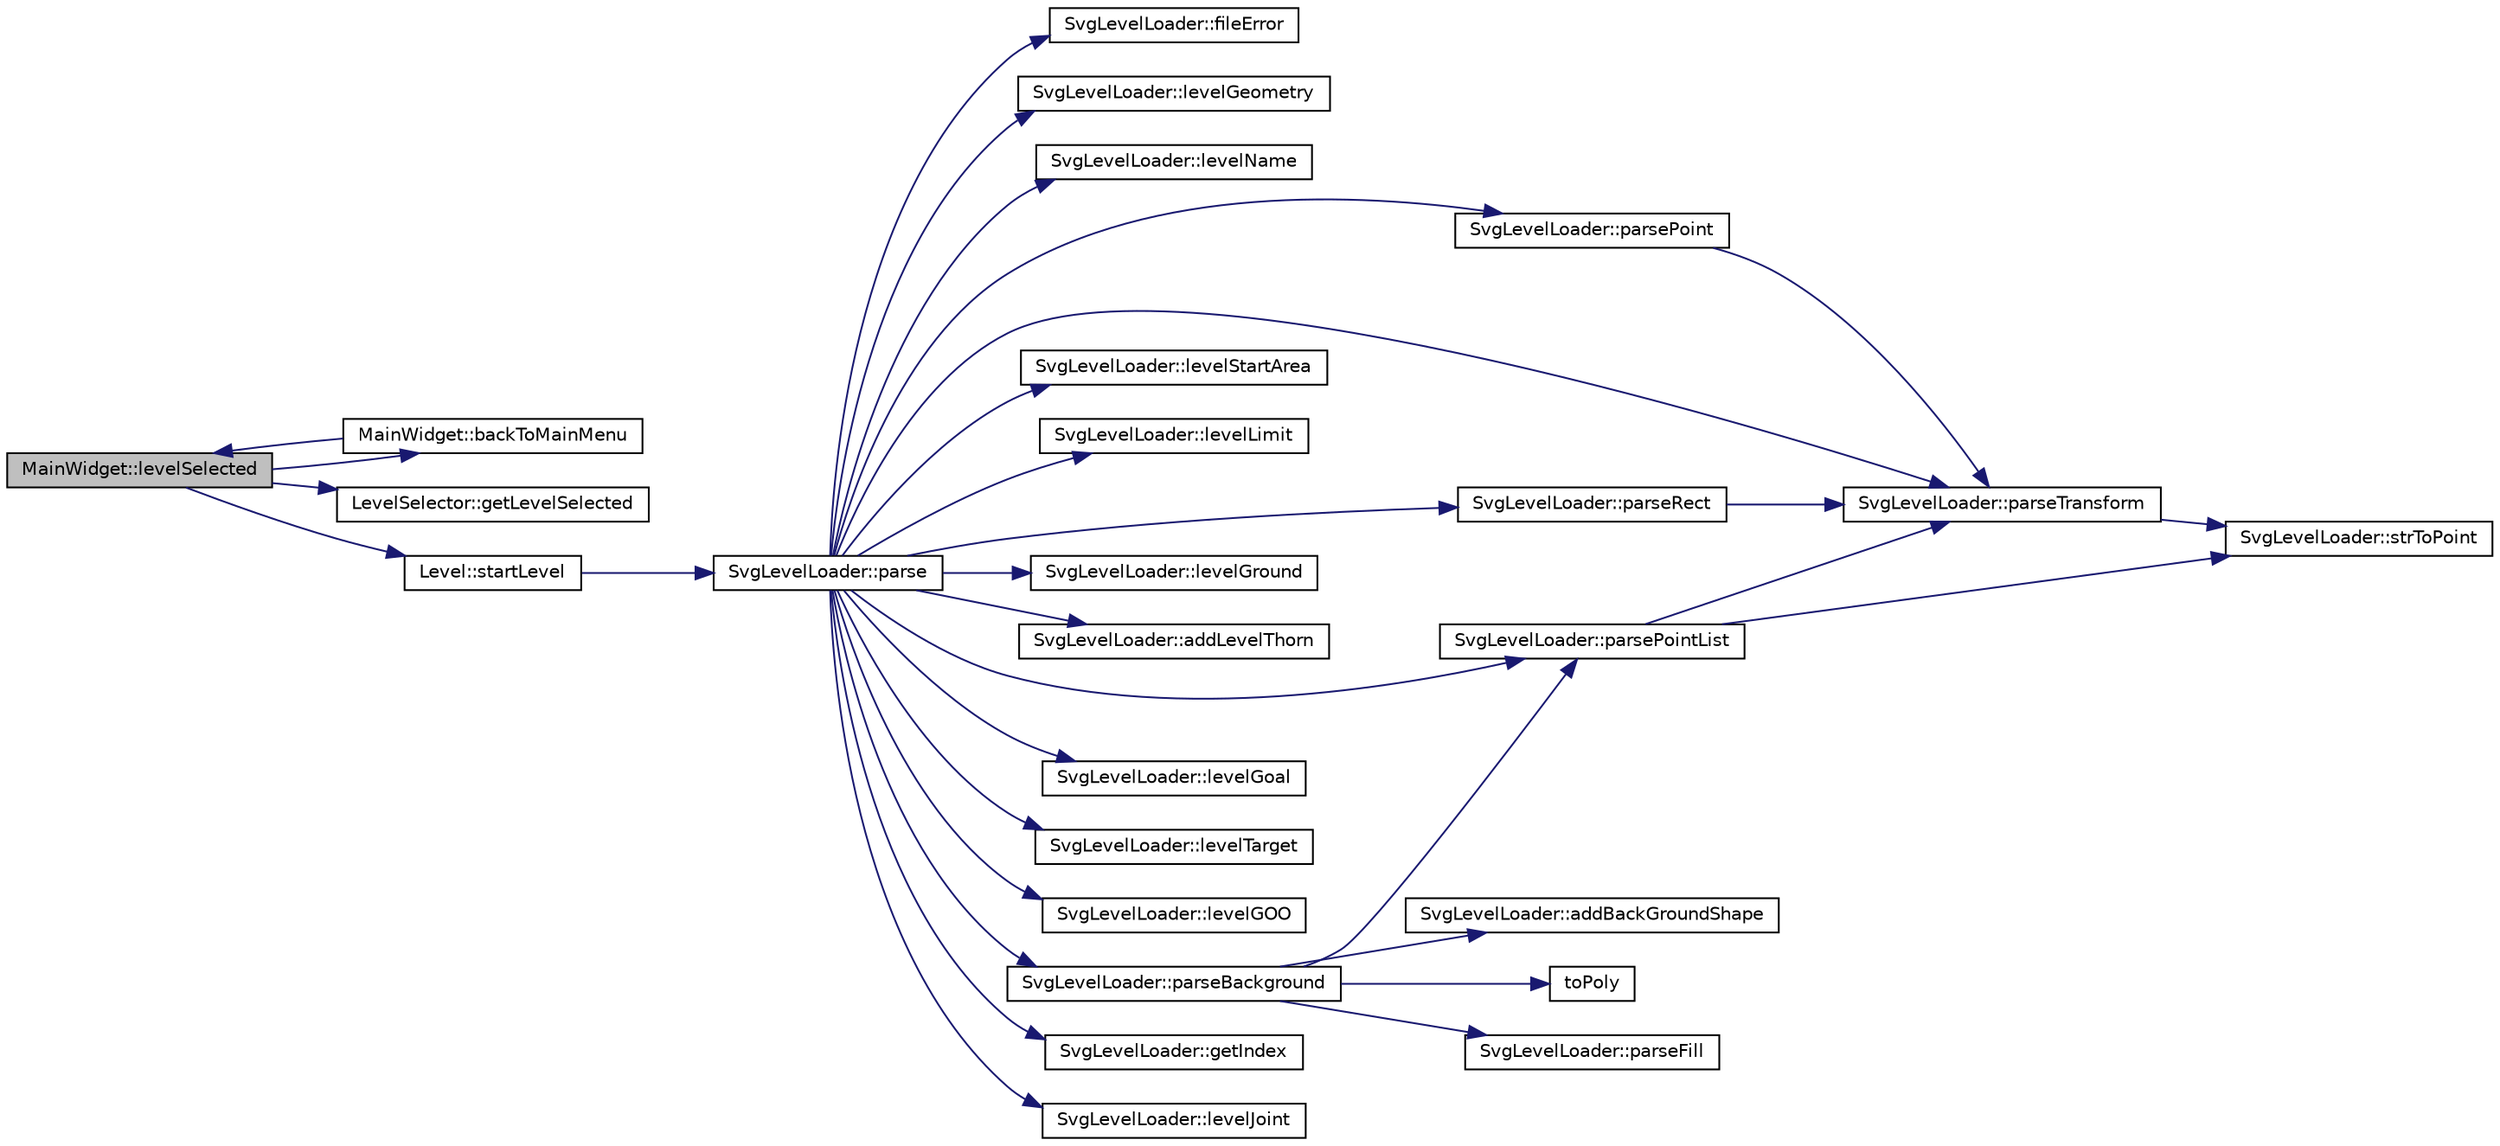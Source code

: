 digraph G
{
  edge [fontname="Helvetica",fontsize="10",labelfontname="Helvetica",labelfontsize="10"];
  node [fontname="Helvetica",fontsize="10",shape=record];
  rankdir="LR";
  Node1 [label="MainWidget::levelSelected",height=0.2,width=0.4,color="black", fillcolor="grey75", style="filled" fontcolor="black"];
  Node1 -> Node2 [color="midnightblue",fontsize="10",style="solid",fontname="Helvetica"];
  Node2 [label="MainWidget::backToMainMenu",height=0.2,width=0.4,color="black", fillcolor="white", style="filled",URL="$classMainWidget.html#aa4d9ebf32f9d2f370209810e1d98cf4f"];
  Node2 -> Node1 [color="midnightblue",fontsize="10",style="solid",fontname="Helvetica"];
  Node1 -> Node3 [color="midnightblue",fontsize="10",style="solid",fontname="Helvetica"];
  Node3 [label="LevelSelector::getLevelSelected",height=0.2,width=0.4,color="black", fillcolor="white", style="filled",URL="$classLevelSelector.html#aea6b9fc31763f977c4e3f6e54ba577ed"];
  Node1 -> Node4 [color="midnightblue",fontsize="10",style="solid",fontname="Helvetica"];
  Node4 [label="Level::startLevel",height=0.2,width=0.4,color="black", fillcolor="white", style="filled",URL="$classLevel.html#a30245d7fbba8bf74310289f2c6233af7"];
  Node4 -> Node5 [color="midnightblue",fontsize="10",style="solid",fontname="Helvetica"];
  Node5 [label="SvgLevelLoader::parse",height=0.2,width=0.4,color="black", fillcolor="white", style="filled",URL="$classSvgLevelLoader.html#a3bbc09b35d62e646892ca2e213e7fd22"];
  Node5 -> Node6 [color="midnightblue",fontsize="10",style="solid",fontname="Helvetica"];
  Node6 [label="SvgLevelLoader::fileError",height=0.2,width=0.4,color="black", fillcolor="white", style="filled",URL="$classSvgLevelLoader.html#a03d4836e69cb95d65443ca118563a962"];
  Node5 -> Node7 [color="midnightblue",fontsize="10",style="solid",fontname="Helvetica"];
  Node7 [label="SvgLevelLoader::levelGeometry",height=0.2,width=0.4,color="black", fillcolor="white", style="filled",URL="$classSvgLevelLoader.html#a30ca085198d81be8989157087d029bb9"];
  Node5 -> Node8 [color="midnightblue",fontsize="10",style="solid",fontname="Helvetica"];
  Node8 [label="SvgLevelLoader::levelName",height=0.2,width=0.4,color="black", fillcolor="white", style="filled",URL="$classSvgLevelLoader.html#acf276433c5df9eeeec9bdaf110359ead"];
  Node5 -> Node9 [color="midnightblue",fontsize="10",style="solid",fontname="Helvetica"];
  Node9 [label="SvgLevelLoader::parseTransform",height=0.2,width=0.4,color="black", fillcolor="white", style="filled",URL="$classSvgLevelLoader.html#aac30601434ed0f5f52f475c5315f7daf"];
  Node9 -> Node10 [color="midnightblue",fontsize="10",style="solid",fontname="Helvetica"];
  Node10 [label="SvgLevelLoader::strToPoint",height=0.2,width=0.4,color="black", fillcolor="white", style="filled",URL="$classSvgLevelLoader.html#a9faa5bb2a40a6bacaa0f28fc6460000f"];
  Node5 -> Node11 [color="midnightblue",fontsize="10",style="solid",fontname="Helvetica"];
  Node11 [label="SvgLevelLoader::parseRect",height=0.2,width=0.4,color="black", fillcolor="white", style="filled",URL="$classSvgLevelLoader.html#a05bc221efc435d870c9a13f3fb95b527"];
  Node11 -> Node9 [color="midnightblue",fontsize="10",style="solid",fontname="Helvetica"];
  Node5 -> Node12 [color="midnightblue",fontsize="10",style="solid",fontname="Helvetica"];
  Node12 [label="SvgLevelLoader::levelStartArea",height=0.2,width=0.4,color="black", fillcolor="white", style="filled",URL="$classSvgLevelLoader.html#adf17eb403bbde2a32d9a7c7cba97f417"];
  Node5 -> Node13 [color="midnightblue",fontsize="10",style="solid",fontname="Helvetica"];
  Node13 [label="SvgLevelLoader::levelLimit",height=0.2,width=0.4,color="black", fillcolor="white", style="filled",URL="$classSvgLevelLoader.html#a9dd5c802b87c56555d6f07df297402b4"];
  Node5 -> Node14 [color="midnightblue",fontsize="10",style="solid",fontname="Helvetica"];
  Node14 [label="SvgLevelLoader::parsePointList",height=0.2,width=0.4,color="black", fillcolor="white", style="filled",URL="$classSvgLevelLoader.html#abda6b66187cc29c7d2afda688ec38412"];
  Node14 -> Node9 [color="midnightblue",fontsize="10",style="solid",fontname="Helvetica"];
  Node14 -> Node10 [color="midnightblue",fontsize="10",style="solid",fontname="Helvetica"];
  Node5 -> Node15 [color="midnightblue",fontsize="10",style="solid",fontname="Helvetica"];
  Node15 [label="SvgLevelLoader::levelGround",height=0.2,width=0.4,color="black", fillcolor="white", style="filled",URL="$classSvgLevelLoader.html#afd74ea826ea04b194313b74c1420d866"];
  Node5 -> Node16 [color="midnightblue",fontsize="10",style="solid",fontname="Helvetica"];
  Node16 [label="SvgLevelLoader::addLevelThorn",height=0.2,width=0.4,color="black", fillcolor="white", style="filled",URL="$classSvgLevelLoader.html#ad5986267ad1dd6dba42b6d211f7c3333"];
  Node5 -> Node17 [color="midnightblue",fontsize="10",style="solid",fontname="Helvetica"];
  Node17 [label="SvgLevelLoader::parsePoint",height=0.2,width=0.4,color="black", fillcolor="white", style="filled",URL="$classSvgLevelLoader.html#a6f677ffa271427685841cafafc38c211"];
  Node17 -> Node9 [color="midnightblue",fontsize="10",style="solid",fontname="Helvetica"];
  Node5 -> Node18 [color="midnightblue",fontsize="10",style="solid",fontname="Helvetica"];
  Node18 [label="SvgLevelLoader::levelGoal",height=0.2,width=0.4,color="black", fillcolor="white", style="filled",URL="$classSvgLevelLoader.html#a8cf7babde3e3e732072629ec15cae548"];
  Node5 -> Node19 [color="midnightblue",fontsize="10",style="solid",fontname="Helvetica"];
  Node19 [label="SvgLevelLoader::levelTarget",height=0.2,width=0.4,color="black", fillcolor="white", style="filled",URL="$classSvgLevelLoader.html#abe70c69370000f2d6b30f2d7edb98ec4"];
  Node5 -> Node20 [color="midnightblue",fontsize="10",style="solid",fontname="Helvetica"];
  Node20 [label="SvgLevelLoader::levelGOO",height=0.2,width=0.4,color="black", fillcolor="white", style="filled",URL="$classSvgLevelLoader.html#a38dfefb887de39aabdf5d74d8ac238ab"];
  Node5 -> Node21 [color="midnightblue",fontsize="10",style="solid",fontname="Helvetica"];
  Node21 [label="SvgLevelLoader::parseBackground",height=0.2,width=0.4,color="black", fillcolor="white", style="filled",URL="$classSvgLevelLoader.html#aaf1fd1fcdaa855f7a7d493d1eee42edf"];
  Node21 -> Node14 [color="midnightblue",fontsize="10",style="solid",fontname="Helvetica"];
  Node21 -> Node22 [color="midnightblue",fontsize="10",style="solid",fontname="Helvetica"];
  Node22 [label="toPoly",height=0.2,width=0.4,color="black", fillcolor="white", style="filled",URL="$tools_8cpp.html#aea21719bd05ff099d0aa190b4555c352",tooltip="Convert a QList of QPoint in a QPolygon transated of *center*."];
  Node21 -> Node23 [color="midnightblue",fontsize="10",style="solid",fontname="Helvetica"];
  Node23 [label="SvgLevelLoader::parseFill",height=0.2,width=0.4,color="black", fillcolor="white", style="filled",URL="$classSvgLevelLoader.html#a2fad092b3cc396c16c8998dfa5ef5b4e"];
  Node21 -> Node24 [color="midnightblue",fontsize="10",style="solid",fontname="Helvetica"];
  Node24 [label="SvgLevelLoader::addBackGroundShape",height=0.2,width=0.4,color="black", fillcolor="white", style="filled",URL="$classSvgLevelLoader.html#ac6e06903293c6a3fe87f5e5747723b5e"];
  Node5 -> Node25 [color="midnightblue",fontsize="10",style="solid",fontname="Helvetica"];
  Node25 [label="SvgLevelLoader::getIndex",height=0.2,width=0.4,color="black", fillcolor="white", style="filled",URL="$classSvgLevelLoader.html#a9f1e9d643dd13b5bec063413b039887a"];
  Node5 -> Node26 [color="midnightblue",fontsize="10",style="solid",fontname="Helvetica"];
  Node26 [label="SvgLevelLoader::levelJoint",height=0.2,width=0.4,color="black", fillcolor="white", style="filled",URL="$classSvgLevelLoader.html#a92c42c0e31214959e6996acb143fe103"];
}
